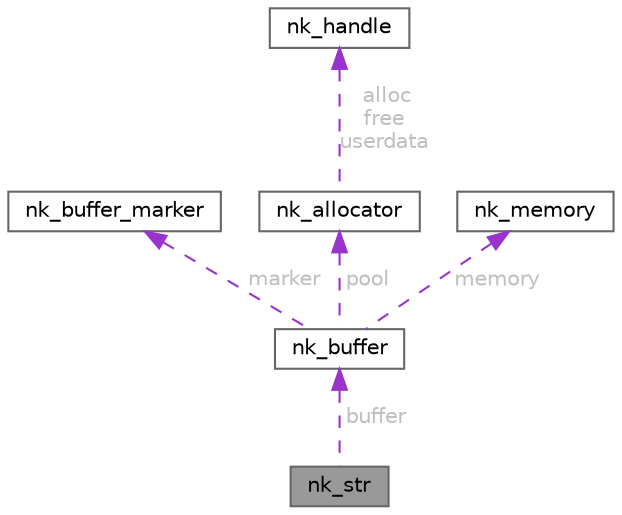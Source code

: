 digraph "nk_str"
{
 // LATEX_PDF_SIZE
  bgcolor="transparent";
  edge [fontname=Helvetica,fontsize=10,labelfontname=Helvetica,labelfontsize=10];
  node [fontname=Helvetica,fontsize=10,shape=box,height=0.2,width=0.4];
  Node1 [id="Node000001",label="nk_str",height=0.2,width=0.4,color="gray40", fillcolor="grey60", style="filled", fontcolor="black",tooltip=" "];
  Node2 -> Node1 [id="edge1_Node000001_Node000002",dir="back",color="darkorchid3",style="dashed",tooltip=" ",label=" buffer",fontcolor="grey" ];
  Node2 [id="Node000002",label="nk_buffer",height=0.2,width=0.4,color="gray40", fillcolor="white", style="filled",URL="$structnk__buffer.html",tooltip=" "];
  Node3 -> Node2 [id="edge2_Node000002_Node000003",dir="back",color="darkorchid3",style="dashed",tooltip=" ",label=" marker",fontcolor="grey" ];
  Node3 [id="Node000003",label="nk_buffer_marker",height=0.2,width=0.4,color="gray40", fillcolor="white", style="filled",URL="$structnk__buffer__marker.html",tooltip=" "];
  Node4 -> Node2 [id="edge3_Node000002_Node000004",dir="back",color="darkorchid3",style="dashed",tooltip=" ",label=" pool",fontcolor="grey" ];
  Node4 [id="Node000004",label="nk_allocator",height=0.2,width=0.4,color="gray40", fillcolor="white", style="filled",URL="$structnk__allocator.html",tooltip=" "];
  Node5 -> Node4 [id="edge4_Node000004_Node000005",dir="back",color="darkorchid3",style="dashed",tooltip=" ",label=" alloc\nfree\nuserdata",fontcolor="grey" ];
  Node5 [id="Node000005",label="nk_handle",height=0.2,width=0.4,color="gray40", fillcolor="white", style="filled",URL="$unionnk__handle.html",tooltip=" "];
  Node6 -> Node2 [id="edge5_Node000002_Node000006",dir="back",color="darkorchid3",style="dashed",tooltip=" ",label=" memory",fontcolor="grey" ];
  Node6 [id="Node000006",label="nk_memory",height=0.2,width=0.4,color="gray40", fillcolor="white", style="filled",URL="$structnk__memory.html",tooltip=" "];
}

